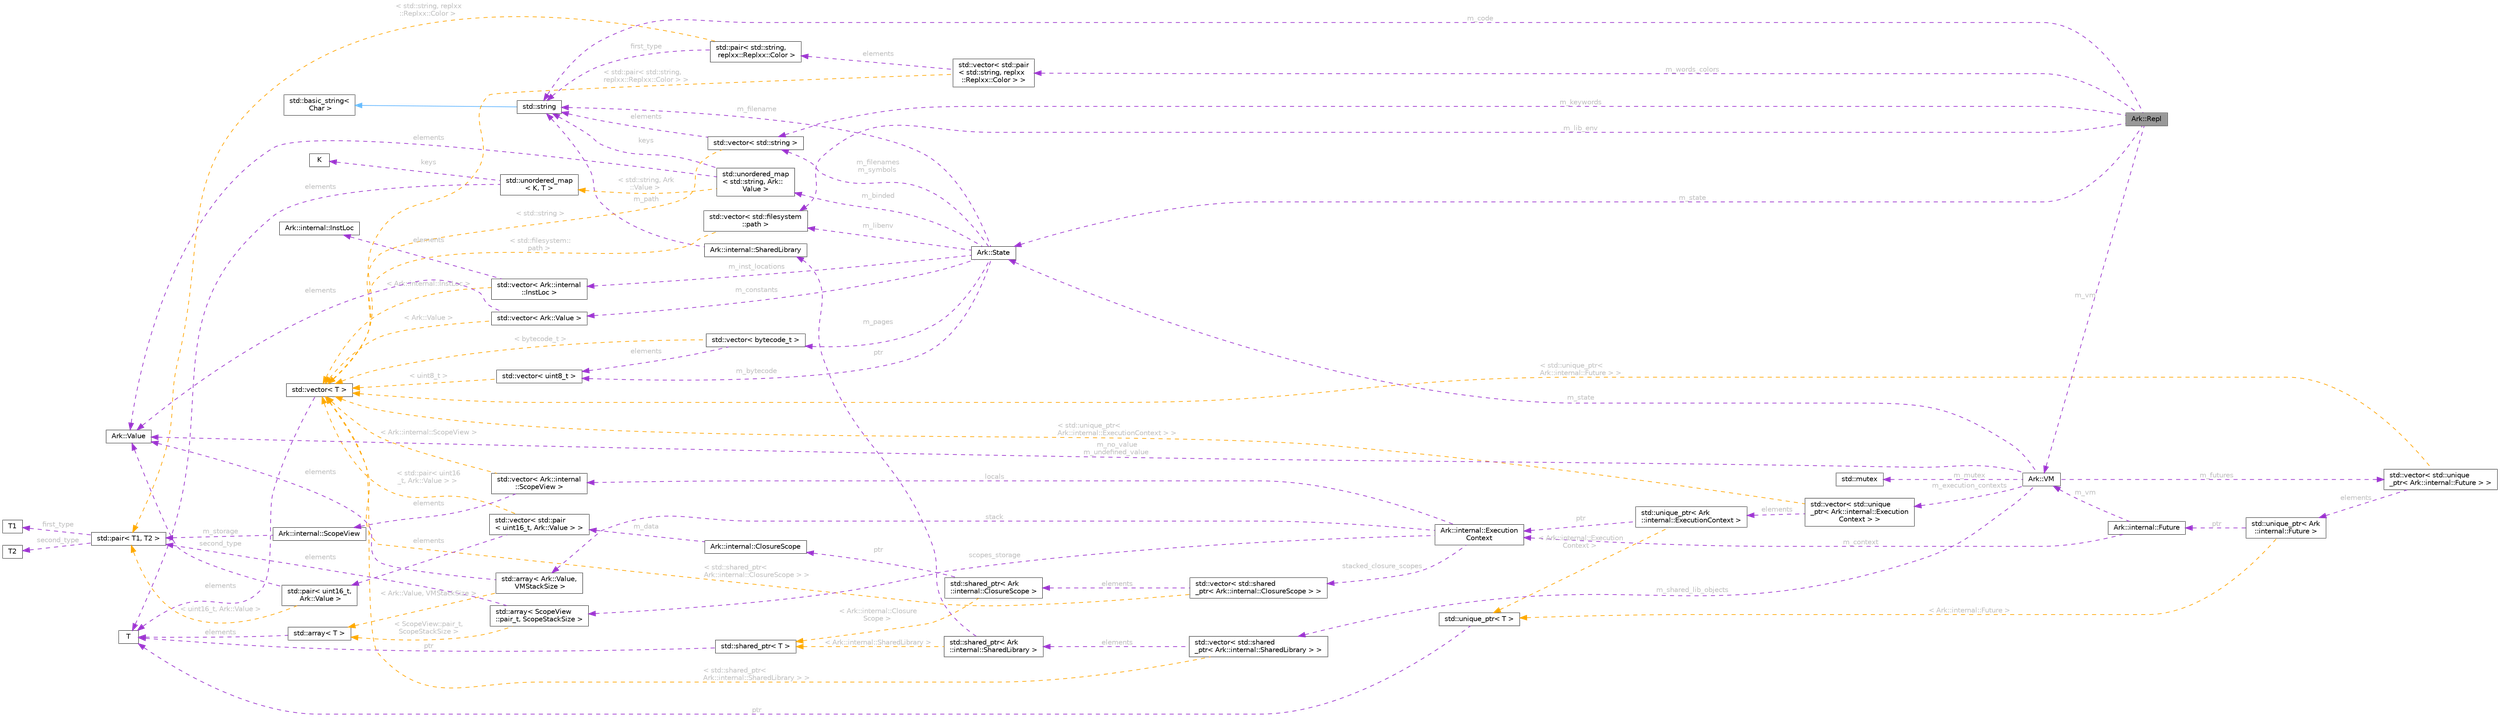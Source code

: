 digraph "Ark::Repl"
{
 // INTERACTIVE_SVG=YES
 // LATEX_PDF_SIZE
  bgcolor="transparent";
  edge [fontname=Helvetica,fontsize=10,labelfontname=Helvetica,labelfontsize=10];
  node [fontname=Helvetica,fontsize=10,shape=box,height=0.2,width=0.4];
  rankdir="LR";
  Node1 [id="Node000001",label="Ark::Repl",height=0.2,width=0.4,color="gray40", fillcolor="grey60", style="filled", fontcolor="black",tooltip=" "];
  Node2 -> Node1 [id="edge1_Node000001_Node000002",dir="back",color="darkorchid3",style="dashed",tooltip=" ",label=" m_code",fontcolor="grey" ];
  Node2 [id="Node000002",label="std::string",height=0.2,width=0.4,color="gray40", fillcolor="white", style="filled",tooltip=" "];
  Node3 -> Node2 [id="edge2_Node000002_Node000003",dir="back",color="steelblue1",style="solid",tooltip=" "];
  Node3 [id="Node000003",label="std::basic_string\<\l Char \>",height=0.2,width=0.4,color="gray40", fillcolor="white", style="filled",tooltip=" "];
  Node4 -> Node1 [id="edge3_Node000001_Node000004",dir="back",color="darkorchid3",style="dashed",tooltip=" ",label=" m_lib_env",fontcolor="grey" ];
  Node4 [id="Node000004",label="std::vector\< std::filesystem\l::path \>",height=0.2,width=0.4,color="gray40", fillcolor="white", style="filled",tooltip=" "];
  Node5 -> Node4 [id="edge4_Node000004_Node000005",dir="back",color="orange",style="dashed",tooltip=" ",label=" \< std::filesystem::\lpath \>",fontcolor="grey" ];
  Node5 [id="Node000005",label="std::vector\< T \>",height=0.2,width=0.4,color="gray40", fillcolor="white", style="filled",tooltip=" "];
  Node6 -> Node5 [id="edge5_Node000005_Node000006",dir="back",color="darkorchid3",style="dashed",tooltip=" ",label=" elements",fontcolor="grey" ];
  Node6 [id="Node000006",label="T",height=0.2,width=0.4,color="gray40", fillcolor="white", style="filled",tooltip=" "];
  Node7 -> Node1 [id="edge6_Node000001_Node000007",dir="back",color="darkorchid3",style="dashed",tooltip=" ",label=" m_state",fontcolor="grey" ];
  Node7 [id="Node000007",label="Ark::State",height=0.2,width=0.4,color="gray40", fillcolor="white", style="filled",URL="$d1/d37/classArk_1_1State.html",tooltip="Ark state to handle the dirty job of loading and compiling ArkScript code."];
  Node8 -> Node7 [id="edge7_Node000007_Node000008",dir="back",color="darkorchid3",style="dashed",tooltip=" ",label=" m_bytecode",fontcolor="grey" ];
  Node8 [id="Node000008",label="std::vector\< uint8_t \>",height=0.2,width=0.4,color="gray40", fillcolor="white", style="filled",tooltip=" "];
  Node5 -> Node8 [id="edge8_Node000008_Node000005",dir="back",color="orange",style="dashed",tooltip=" ",label=" \< uint8_t \>",fontcolor="grey" ];
  Node4 -> Node7 [id="edge9_Node000007_Node000004",dir="back",color="darkorchid3",style="dashed",tooltip=" ",label=" m_libenv",fontcolor="grey" ];
  Node2 -> Node7 [id="edge10_Node000007_Node000002",dir="back",color="darkorchid3",style="dashed",tooltip=" ",label=" m_filename",fontcolor="grey" ];
  Node9 -> Node7 [id="edge11_Node000007_Node000009",dir="back",color="darkorchid3",style="dashed",tooltip=" ",label=" m_filenames\nm_symbols",fontcolor="grey" ];
  Node9 [id="Node000009",label="std::vector\< std::string \>",height=0.2,width=0.4,color="gray40", fillcolor="white", style="filled",tooltip=" "];
  Node2 -> Node9 [id="edge12_Node000009_Node000002",dir="back",color="darkorchid3",style="dashed",tooltip=" ",label=" elements",fontcolor="grey" ];
  Node5 -> Node9 [id="edge13_Node000009_Node000005",dir="back",color="orange",style="dashed",tooltip=" ",label=" \< std::string \>",fontcolor="grey" ];
  Node10 -> Node7 [id="edge14_Node000007_Node000010",dir="back",color="darkorchid3",style="dashed",tooltip=" ",label=" m_constants",fontcolor="grey" ];
  Node10 [id="Node000010",label="std::vector\< Ark::Value \>",height=0.2,width=0.4,color="gray40", fillcolor="white", style="filled",tooltip=" "];
  Node11 -> Node10 [id="edge15_Node000010_Node000011",dir="back",color="darkorchid3",style="dashed",tooltip=" ",label=" elements",fontcolor="grey" ];
  Node11 [id="Node000011",label="Ark::Value",height=0.2,width=0.4,color="gray40", fillcolor="white", style="filled",URL="$d3/d90/classArk_1_1Value.html",tooltip=" "];
  Node5 -> Node10 [id="edge16_Node000010_Node000005",dir="back",color="orange",style="dashed",tooltip=" ",label=" \< Ark::Value \>",fontcolor="grey" ];
  Node12 -> Node7 [id="edge17_Node000007_Node000012",dir="back",color="darkorchid3",style="dashed",tooltip=" ",label=" m_inst_locations",fontcolor="grey" ];
  Node12 [id="Node000012",label="std::vector\< Ark::internal\l::InstLoc \>",height=0.2,width=0.4,color="gray40", fillcolor="white", style="filled",tooltip=" "];
  Node13 -> Node12 [id="edge18_Node000012_Node000013",dir="back",color="darkorchid3",style="dashed",tooltip=" ",label=" elements",fontcolor="grey" ];
  Node13 [id="Node000013",label="Ark::internal::InstLoc",height=0.2,width=0.4,color="gray40", fillcolor="white", style="filled",URL="$d5/d64/structArk_1_1internal_1_1InstLoc.html",tooltip=" "];
  Node5 -> Node12 [id="edge19_Node000012_Node000005",dir="back",color="orange",style="dashed",tooltip=" ",label=" \< Ark::internal::InstLoc \>",fontcolor="grey" ];
  Node14 -> Node7 [id="edge20_Node000007_Node000014",dir="back",color="darkorchid3",style="dashed",tooltip=" ",label=" m_pages",fontcolor="grey" ];
  Node14 [id="Node000014",label="std::vector\< bytecode_t \>",height=0.2,width=0.4,color="gray40", fillcolor="white", style="filled",tooltip=" "];
  Node8 -> Node14 [id="edge21_Node000014_Node000008",dir="back",color="darkorchid3",style="dashed",tooltip=" ",label=" elements",fontcolor="grey" ];
  Node5 -> Node14 [id="edge22_Node000014_Node000005",dir="back",color="orange",style="dashed",tooltip=" ",label=" \< bytecode_t \>",fontcolor="grey" ];
  Node15 -> Node7 [id="edge23_Node000007_Node000015",dir="back",color="darkorchid3",style="dashed",tooltip=" ",label=" m_binded",fontcolor="grey" ];
  Node15 [id="Node000015",label="std::unordered_map\l\< std::string, Ark::\lValue \>",height=0.2,width=0.4,color="gray40", fillcolor="white", style="filled",tooltip=" "];
  Node2 -> Node15 [id="edge24_Node000015_Node000002",dir="back",color="darkorchid3",style="dashed",tooltip=" ",label=" keys",fontcolor="grey" ];
  Node11 -> Node15 [id="edge25_Node000015_Node000011",dir="back",color="darkorchid3",style="dashed",tooltip=" ",label=" elements",fontcolor="grey" ];
  Node16 -> Node15 [id="edge26_Node000015_Node000016",dir="back",color="orange",style="dashed",tooltip=" ",label=" \< std::string, Ark\l::Value \>",fontcolor="grey" ];
  Node16 [id="Node000016",label="std::unordered_map\l\< K, T \>",height=0.2,width=0.4,color="gray40", fillcolor="white", style="filled",tooltip=" "];
  Node17 -> Node16 [id="edge27_Node000016_Node000017",dir="back",color="darkorchid3",style="dashed",tooltip=" ",label=" keys",fontcolor="grey" ];
  Node17 [id="Node000017",label="K",height=0.2,width=0.4,color="gray40", fillcolor="white", style="filled",tooltip=" "];
  Node6 -> Node16 [id="edge28_Node000016_Node000006",dir="back",color="darkorchid3",style="dashed",tooltip=" ",label=" elements",fontcolor="grey" ];
  Node18 -> Node1 [id="edge29_Node000001_Node000018",dir="back",color="darkorchid3",style="dashed",tooltip=" ",label=" m_vm",fontcolor="grey" ];
  Node18 [id="Node000018",label="Ark::VM",height=0.2,width=0.4,color="gray40", fillcolor="white", style="filled",URL="$d2/d93/classArk_1_1VM.html",tooltip="The ArkScript virtual machine, executing ArkScript bytecode."];
  Node7 -> Node18 [id="edge30_Node000018_Node000007",dir="back",color="darkorchid3",style="dashed",tooltip=" ",label=" m_state",fontcolor="grey" ];
  Node19 -> Node18 [id="edge31_Node000018_Node000019",dir="back",color="darkorchid3",style="dashed",tooltip=" ",label=" m_execution_contexts",fontcolor="grey" ];
  Node19 [id="Node000019",label="std::vector\< std::unique\l_ptr\< Ark::internal::Execution\lContext \> \>",height=0.2,width=0.4,color="gray40", fillcolor="white", style="filled",tooltip=" "];
  Node20 -> Node19 [id="edge32_Node000019_Node000020",dir="back",color="darkorchid3",style="dashed",tooltip=" ",label=" elements",fontcolor="grey" ];
  Node20 [id="Node000020",label="std::unique_ptr\< Ark\l::internal::ExecutionContext \>",height=0.2,width=0.4,color="gray40", fillcolor="white", style="filled",tooltip=" "];
  Node21 -> Node20 [id="edge33_Node000020_Node000021",dir="back",color="darkorchid3",style="dashed",tooltip=" ",label=" ptr",fontcolor="grey" ];
  Node21 [id="Node000021",label="Ark::internal::Execution\lContext",height=0.2,width=0.4,color="gray40", fillcolor="white", style="filled",URL="$d0/daf/structArk_1_1internal_1_1ExecutionContext.html",tooltip=" "];
  Node22 -> Node21 [id="edge34_Node000021_Node000022",dir="back",color="darkorchid3",style="dashed",tooltip=" ",label=" stacked_closure_scopes",fontcolor="grey" ];
  Node22 [id="Node000022",label="std::vector\< std::shared\l_ptr\< Ark::internal::ClosureScope \> \>",height=0.2,width=0.4,color="gray40", fillcolor="white", style="filled",tooltip=" "];
  Node23 -> Node22 [id="edge35_Node000022_Node000023",dir="back",color="darkorchid3",style="dashed",tooltip=" ",label=" elements",fontcolor="grey" ];
  Node23 [id="Node000023",label="std::shared_ptr\< Ark\l::internal::ClosureScope \>",height=0.2,width=0.4,color="gray40", fillcolor="white", style="filled",tooltip=" "];
  Node24 -> Node23 [id="edge36_Node000023_Node000024",dir="back",color="darkorchid3",style="dashed",tooltip=" ",label=" ptr",fontcolor="grey" ];
  Node24 [id="Node000024",label="Ark::internal::ClosureScope",height=0.2,width=0.4,color="gray40", fillcolor="white", style="filled",URL="$d9/d6c/classArk_1_1internal_1_1ClosureScope.html",tooltip="A class to store fields captured by a closure."];
  Node25 -> Node24 [id="edge37_Node000024_Node000025",dir="back",color="darkorchid3",style="dashed",tooltip=" ",label=" m_data",fontcolor="grey" ];
  Node25 [id="Node000025",label="std::vector\< std::pair\l\< uint16_t, Ark::Value \> \>",height=0.2,width=0.4,color="gray40", fillcolor="white", style="filled",tooltip=" "];
  Node26 -> Node25 [id="edge38_Node000025_Node000026",dir="back",color="darkorchid3",style="dashed",tooltip=" ",label=" elements",fontcolor="grey" ];
  Node26 [id="Node000026",label="std::pair\< uint16_t,\l Ark::Value \>",height=0.2,width=0.4,color="gray40", fillcolor="white", style="filled",tooltip=" "];
  Node11 -> Node26 [id="edge39_Node000026_Node000011",dir="back",color="darkorchid3",style="dashed",tooltip=" ",label=" second_type",fontcolor="grey" ];
  Node27 -> Node26 [id="edge40_Node000026_Node000027",dir="back",color="orange",style="dashed",tooltip=" ",label=" \< uint16_t, Ark::Value \>",fontcolor="grey" ];
  Node27 [id="Node000027",label="std::pair\< T1, T2 \>",height=0.2,width=0.4,color="gray40", fillcolor="white", style="filled",tooltip=" "];
  Node28 -> Node27 [id="edge41_Node000027_Node000028",dir="back",color="darkorchid3",style="dashed",tooltip=" ",label=" first_type",fontcolor="grey" ];
  Node28 [id="Node000028",label="T1",height=0.2,width=0.4,color="gray40", fillcolor="white", style="filled",tooltip=" "];
  Node29 -> Node27 [id="edge42_Node000027_Node000029",dir="back",color="darkorchid3",style="dashed",tooltip=" ",label=" second_type",fontcolor="grey" ];
  Node29 [id="Node000029",label="T2",height=0.2,width=0.4,color="gray40", fillcolor="white", style="filled",tooltip=" "];
  Node5 -> Node25 [id="edge43_Node000025_Node000005",dir="back",color="orange",style="dashed",tooltip=" ",label=" \< std::pair\< uint16\l_t, Ark::Value \> \>",fontcolor="grey" ];
  Node30 -> Node23 [id="edge44_Node000023_Node000030",dir="back",color="orange",style="dashed",tooltip=" ",label=" \< Ark::internal::Closure\lScope \>",fontcolor="grey" ];
  Node30 [id="Node000030",label="std::shared_ptr\< T \>",height=0.2,width=0.4,color="gray40", fillcolor="white", style="filled",tooltip=" "];
  Node6 -> Node30 [id="edge45_Node000030_Node000006",dir="back",color="darkorchid3",style="dashed",tooltip=" ",label=" ptr",fontcolor="grey" ];
  Node5 -> Node22 [id="edge46_Node000022_Node000005",dir="back",color="orange",style="dashed",tooltip=" ",label=" \< std::shared_ptr\<\l Ark::internal::ClosureScope \> \>",fontcolor="grey" ];
  Node31 -> Node21 [id="edge47_Node000021_Node000031",dir="back",color="darkorchid3",style="dashed",tooltip=" ",label=" locals",fontcolor="grey" ];
  Node31 [id="Node000031",label="std::vector\< Ark::internal\l::ScopeView \>",height=0.2,width=0.4,color="gray40", fillcolor="white", style="filled",tooltip=" "];
  Node32 -> Node31 [id="edge48_Node000031_Node000032",dir="back",color="darkorchid3",style="dashed",tooltip=" ",label=" elements",fontcolor="grey" ];
  Node32 [id="Node000032",label="Ark::internal::ScopeView",height=0.2,width=0.4,color="gray40", fillcolor="white", style="filled",URL="$d2/ddd/classArk_1_1internal_1_1ScopeView.html",tooltip="A class to handle the VM scope more efficiently."];
  Node27 -> Node32 [id="edge49_Node000032_Node000027",dir="back",color="darkorchid3",style="dashed",tooltip=" ",label=" m_storage",fontcolor="grey" ];
  Node5 -> Node31 [id="edge50_Node000031_Node000005",dir="back",color="orange",style="dashed",tooltip=" ",label=" \< Ark::internal::ScopeView \>",fontcolor="grey" ];
  Node33 -> Node21 [id="edge51_Node000021_Node000033",dir="back",color="darkorchid3",style="dashed",tooltip=" ",label=" scopes_storage",fontcolor="grey" ];
  Node33 [id="Node000033",label="std::array\< ScopeView\l::pair_t, ScopeStackSize \>",height=0.2,width=0.4,color="gray40", fillcolor="white", style="filled",tooltip=" "];
  Node27 -> Node33 [id="edge52_Node000033_Node000027",dir="back",color="darkorchid3",style="dashed",tooltip=" ",label=" elements",fontcolor="grey" ];
  Node34 -> Node33 [id="edge53_Node000033_Node000034",dir="back",color="orange",style="dashed",tooltip=" ",label=" \< ScopeView::pair_t,\l ScopeStackSize \>",fontcolor="grey" ];
  Node34 [id="Node000034",label="std::array\< T \>",height=0.2,width=0.4,color="gray40", fillcolor="white", style="filled",tooltip=" "];
  Node6 -> Node34 [id="edge54_Node000034_Node000006",dir="back",color="darkorchid3",style="dashed",tooltip=" ",label=" elements",fontcolor="grey" ];
  Node35 -> Node21 [id="edge55_Node000021_Node000035",dir="back",color="darkorchid3",style="dashed",tooltip=" ",label=" stack",fontcolor="grey" ];
  Node35 [id="Node000035",label="std::array\< Ark::Value,\l VMStackSize \>",height=0.2,width=0.4,color="gray40", fillcolor="white", style="filled",tooltip=" "];
  Node11 -> Node35 [id="edge56_Node000035_Node000011",dir="back",color="darkorchid3",style="dashed",tooltip=" ",label=" elements",fontcolor="grey" ];
  Node34 -> Node35 [id="edge57_Node000035_Node000034",dir="back",color="orange",style="dashed",tooltip=" ",label=" \< Ark::Value, VMStackSize \>",fontcolor="grey" ];
  Node36 -> Node20 [id="edge58_Node000020_Node000036",dir="back",color="orange",style="dashed",tooltip=" ",label=" \< Ark::internal::Execution\lContext \>",fontcolor="grey" ];
  Node36 [id="Node000036",label="std::unique_ptr\< T \>",height=0.2,width=0.4,color="gray40", fillcolor="white", style="filled",tooltip=" "];
  Node6 -> Node36 [id="edge59_Node000036_Node000006",dir="back",color="darkorchid3",style="dashed",tooltip=" ",label=" ptr",fontcolor="grey" ];
  Node5 -> Node19 [id="edge60_Node000019_Node000005",dir="back",color="orange",style="dashed",tooltip=" ",label=" \< std::unique_ptr\<\l Ark::internal::ExecutionContext \> \>",fontcolor="grey" ];
  Node37 -> Node18 [id="edge61_Node000018_Node000037",dir="back",color="darkorchid3",style="dashed",tooltip=" ",label=" m_mutex",fontcolor="grey" ];
  Node37 [id="Node000037",label="std::mutex",height=0.2,width=0.4,color="gray40", fillcolor="white", style="filled",tooltip=" "];
  Node38 -> Node18 [id="edge62_Node000018_Node000038",dir="back",color="darkorchid3",style="dashed",tooltip=" ",label=" m_shared_lib_objects",fontcolor="grey" ];
  Node38 [id="Node000038",label="std::vector\< std::shared\l_ptr\< Ark::internal::SharedLibrary \> \>",height=0.2,width=0.4,color="gray40", fillcolor="white", style="filled",tooltip=" "];
  Node39 -> Node38 [id="edge63_Node000038_Node000039",dir="back",color="darkorchid3",style="dashed",tooltip=" ",label=" elements",fontcolor="grey" ];
  Node39 [id="Node000039",label="std::shared_ptr\< Ark\l::internal::SharedLibrary \>",height=0.2,width=0.4,color="gray40", fillcolor="white", style="filled",tooltip=" "];
  Node40 -> Node39 [id="edge64_Node000039_Node000040",dir="back",color="darkorchid3",style="dashed",tooltip=" ",label=" ptr",fontcolor="grey" ];
  Node40 [id="Node000040",label="Ark::internal::SharedLibrary",height=0.2,width=0.4,color="gray40", fillcolor="white", style="filled",URL="$d0/d8a/classArk_1_1internal_1_1SharedLibrary.html",tooltip="Handling a shared library as an ArkScript plugin."];
  Node2 -> Node40 [id="edge65_Node000040_Node000002",dir="back",color="darkorchid3",style="dashed",tooltip=" ",label=" m_path",fontcolor="grey" ];
  Node30 -> Node39 [id="edge66_Node000039_Node000030",dir="back",color="orange",style="dashed",tooltip=" ",label=" \< Ark::internal::SharedLibrary \>",fontcolor="grey" ];
  Node5 -> Node38 [id="edge67_Node000038_Node000005",dir="back",color="orange",style="dashed",tooltip=" ",label=" \< std::shared_ptr\<\l Ark::internal::SharedLibrary \> \>",fontcolor="grey" ];
  Node41 -> Node18 [id="edge68_Node000018_Node000041",dir="back",color="darkorchid3",style="dashed",tooltip=" ",label=" m_futures",fontcolor="grey" ];
  Node41 [id="Node000041",label="std::vector\< std::unique\l_ptr\< Ark::internal::Future \> \>",height=0.2,width=0.4,color="gray40", fillcolor="white", style="filled",tooltip=" "];
  Node42 -> Node41 [id="edge69_Node000041_Node000042",dir="back",color="darkorchid3",style="dashed",tooltip=" ",label=" elements",fontcolor="grey" ];
  Node42 [id="Node000042",label="std::unique_ptr\< Ark\l::internal::Future \>",height=0.2,width=0.4,color="gray40", fillcolor="white", style="filled",tooltip=" "];
  Node43 -> Node42 [id="edge70_Node000042_Node000043",dir="back",color="darkorchid3",style="dashed",tooltip=" ",label=" ptr",fontcolor="grey" ];
  Node43 [id="Node000043",label="Ark::internal::Future",height=0.2,width=0.4,color="gray40", fillcolor="white", style="filled",URL="$d4/d6d/classArk_1_1internal_1_1Future.html",tooltip=" "];
  Node21 -> Node43 [id="edge71_Node000043_Node000021",dir="back",color="darkorchid3",style="dashed",tooltip=" ",label=" m_context",fontcolor="grey" ];
  Node18 -> Node43 [id="edge72_Node000043_Node000018",dir="back",color="darkorchid3",style="dashed",tooltip=" ",label=" m_vm",fontcolor="grey" ];
  Node36 -> Node42 [id="edge73_Node000042_Node000036",dir="back",color="orange",style="dashed",tooltip=" ",label=" \< Ark::internal::Future \>",fontcolor="grey" ];
  Node5 -> Node41 [id="edge74_Node000041_Node000005",dir="back",color="orange",style="dashed",tooltip=" ",label=" \< std::unique_ptr\<\l Ark::internal::Future \> \>",fontcolor="grey" ];
  Node11 -> Node18 [id="edge75_Node000018_Node000011",dir="back",color="darkorchid3",style="dashed",tooltip=" ",label=" m_no_value\nm_undefined_value",fontcolor="grey" ];
  Node9 -> Node1 [id="edge76_Node000001_Node000009",dir="back",color="darkorchid3",style="dashed",tooltip=" ",label=" m_keywords",fontcolor="grey" ];
  Node44 -> Node1 [id="edge77_Node000001_Node000044",dir="back",color="darkorchid3",style="dashed",tooltip=" ",label=" m_words_colors",fontcolor="grey" ];
  Node44 [id="Node000044",label="std::vector\< std::pair\l\< std::string, replxx\l::Replxx::Color \> \>",height=0.2,width=0.4,color="gray40", fillcolor="white", style="filled",tooltip=" "];
  Node45 -> Node44 [id="edge78_Node000044_Node000045",dir="back",color="darkorchid3",style="dashed",tooltip=" ",label=" elements",fontcolor="grey" ];
  Node45 [id="Node000045",label="std::pair\< std::string,\l replxx::Replxx::Color \>",height=0.2,width=0.4,color="gray40", fillcolor="white", style="filled",tooltip=" "];
  Node2 -> Node45 [id="edge79_Node000045_Node000002",dir="back",color="darkorchid3",style="dashed",tooltip=" ",label=" first_type",fontcolor="grey" ];
  Node27 -> Node45 [id="edge80_Node000045_Node000027",dir="back",color="orange",style="dashed",tooltip=" ",label=" \< std::string, replxx\l::Replxx::Color \>",fontcolor="grey" ];
  Node5 -> Node44 [id="edge81_Node000044_Node000005",dir="back",color="orange",style="dashed",tooltip=" ",label=" \< std::pair\< std::string,\l replxx::Replxx::Color \> \>",fontcolor="grey" ];
}
